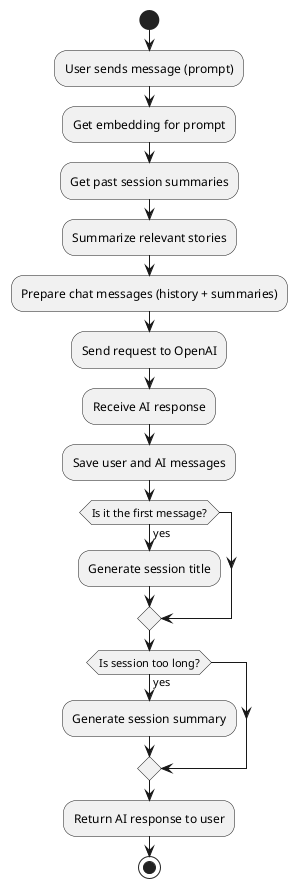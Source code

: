 ﻿@startuml
start

:User sends message (prompt);
:Get embedding for prompt;
:Get past session summaries;
:Summarize relevant stories;
:Prepare chat messages (history + summaries);
:Send request to OpenAI;
:Receive AI response;

:Save user and AI messages;
if (Is it the first message?) then (yes)
    :Generate session title;
endif

if (Is session too long?) then (yes)
    :Generate session summary;
endif

:Return AI response to user;
stop
@enduml
